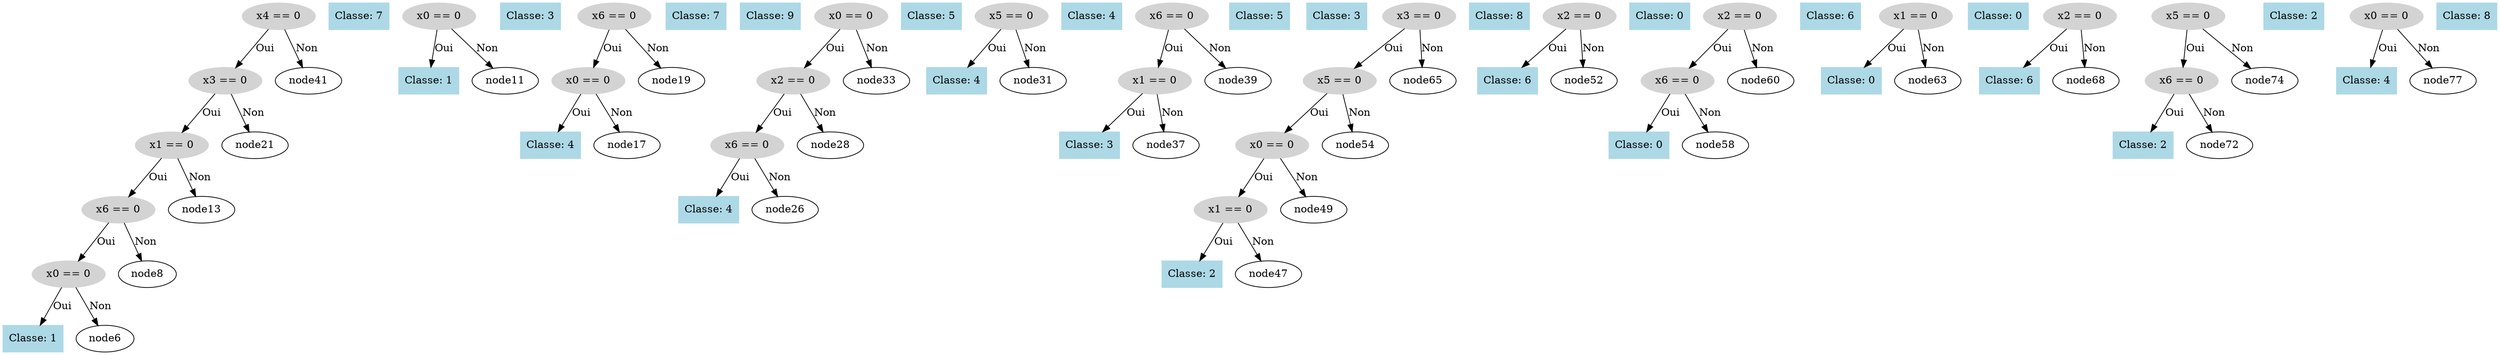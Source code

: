 digraph DecisionTree {
  node0 [label="x4 == 0", shape=ellipse, style=filled, color=lightgray];
  node0 -> node1 [label="Oui"];
  node1 [label="x3 == 0", shape=ellipse, style=filled, color=lightgray];
  node1 -> node2 [label="Oui"];
  node2 [label="x1 == 0", shape=ellipse, style=filled, color=lightgray];
  node2 -> node3 [label="Oui"];
  node3 [label="x6 == 0", shape=ellipse, style=filled, color=lightgray];
  node3 -> node4 [label="Oui"];
  node4 [label="x0 == 0", shape=ellipse, style=filled, color=lightgray];
  node4 -> node5 [label="Oui"];
  node5 [label="Classe: 1", shape=box, style=filled, color=lightblue];
  node4 -> node6 [label="Non"];
  node7 [label="Classe: 7", shape=box, style=filled, color=lightblue];
  node3 -> node8 [label="Non"];
  node9 [label="x0 == 0", shape=ellipse, style=filled, color=lightgray];
  node9 -> node10 [label="Oui"];
  node10 [label="Classe: 1", shape=box, style=filled, color=lightblue];
  node9 -> node11 [label="Non"];
  node12 [label="Classe: 3", shape=box, style=filled, color=lightblue];
  node2 -> node13 [label="Non"];
  node14 [label="x6 == 0", shape=ellipse, style=filled, color=lightgray];
  node14 -> node15 [label="Oui"];
  node15 [label="x0 == 0", shape=ellipse, style=filled, color=lightgray];
  node15 -> node16 [label="Oui"];
  node16 [label="Classe: 4", shape=box, style=filled, color=lightblue];
  node15 -> node17 [label="Non"];
  node18 [label="Classe: 7", shape=box, style=filled, color=lightblue];
  node14 -> node19 [label="Non"];
  node20 [label="Classe: 9", shape=box, style=filled, color=lightblue];
  node1 -> node21 [label="Non"];
  node22 [label="x0 == 0", shape=ellipse, style=filled, color=lightgray];
  node22 -> node23 [label="Oui"];
  node23 [label="x2 == 0", shape=ellipse, style=filled, color=lightgray];
  node23 -> node24 [label="Oui"];
  node24 [label="x6 == 0", shape=ellipse, style=filled, color=lightgray];
  node24 -> node25 [label="Oui"];
  node25 [label="Classe: 4", shape=box, style=filled, color=lightblue];
  node24 -> node26 [label="Non"];
  node27 [label="Classe: 5", shape=box, style=filled, color=lightblue];
  node23 -> node28 [label="Non"];
  node29 [label="x5 == 0", shape=ellipse, style=filled, color=lightgray];
  node29 -> node30 [label="Oui"];
  node30 [label="Classe: 4", shape=box, style=filled, color=lightblue];
  node29 -> node31 [label="Non"];
  node32 [label="Classe: 4", shape=box, style=filled, color=lightblue];
  node22 -> node33 [label="Non"];
  node34 [label="x6 == 0", shape=ellipse, style=filled, color=lightgray];
  node34 -> node35 [label="Oui"];
  node35 [label="x1 == 0", shape=ellipse, style=filled, color=lightgray];
  node35 -> node36 [label="Oui"];
  node36 [label="Classe: 3", shape=box, style=filled, color=lightblue];
  node35 -> node37 [label="Non"];
  node38 [label="Classe: 5", shape=box, style=filled, color=lightblue];
  node34 -> node39 [label="Non"];
  node40 [label="Classe: 3", shape=box, style=filled, color=lightblue];
  node0 -> node41 [label="Non"];
  node42 [label="x3 == 0", shape=ellipse, style=filled, color=lightgray];
  node42 -> node43 [label="Oui"];
  node43 [label="x5 == 0", shape=ellipse, style=filled, color=lightgray];
  node43 -> node44 [label="Oui"];
  node44 [label="x0 == 0", shape=ellipse, style=filled, color=lightgray];
  node44 -> node45 [label="Oui"];
  node45 [label="x1 == 0", shape=ellipse, style=filled, color=lightgray];
  node45 -> node46 [label="Oui"];
  node46 [label="Classe: 2", shape=box, style=filled, color=lightblue];
  node45 -> node47 [label="Non"];
  node48 [label="Classe: 8", shape=box, style=filled, color=lightblue];
  node44 -> node49 [label="Non"];
  node50 [label="x2 == 0", shape=ellipse, style=filled, color=lightgray];
  node50 -> node51 [label="Oui"];
  node51 [label="Classe: 6", shape=box, style=filled, color=lightblue];
  node50 -> node52 [label="Non"];
  node53 [label="Classe: 0", shape=box, style=filled, color=lightblue];
  node43 -> node54 [label="Non"];
  node55 [label="x2 == 0", shape=ellipse, style=filled, color=lightgray];
  node55 -> node56 [label="Oui"];
  node56 [label="x6 == 0", shape=ellipse, style=filled, color=lightgray];
  node56 -> node57 [label="Oui"];
  node57 [label="Classe: 0", shape=box, style=filled, color=lightblue];
  node56 -> node58 [label="Non"];
  node59 [label="Classe: 6", shape=box, style=filled, color=lightblue];
  node55 -> node60 [label="Non"];
  node61 [label="x1 == 0", shape=ellipse, style=filled, color=lightgray];
  node61 -> node62 [label="Oui"];
  node62 [label="Classe: 0", shape=box, style=filled, color=lightblue];
  node61 -> node63 [label="Non"];
  node64 [label="Classe: 0", shape=box, style=filled, color=lightblue];
  node42 -> node65 [label="Non"];
  node66 [label="x2 == 0", shape=ellipse, style=filled, color=lightgray];
  node66 -> node67 [label="Oui"];
  node67 [label="Classe: 6", shape=box, style=filled, color=lightblue];
  node66 -> node68 [label="Non"];
  node69 [label="x5 == 0", shape=ellipse, style=filled, color=lightgray];
  node69 -> node70 [label="Oui"];
  node70 [label="x6 == 0", shape=ellipse, style=filled, color=lightgray];
  node70 -> node71 [label="Oui"];
  node71 [label="Classe: 2", shape=box, style=filled, color=lightblue];
  node70 -> node72 [label="Non"];
  node73 [label="Classe: 2", shape=box, style=filled, color=lightblue];
  node69 -> node74 [label="Non"];
  node75 [label="x0 == 0", shape=ellipse, style=filled, color=lightgray];
  node75 -> node76 [label="Oui"];
  node76 [label="Classe: 4", shape=box, style=filled, color=lightblue];
  node75 -> node77 [label="Non"];
  node78 [label="Classe: 8", shape=box, style=filled, color=lightblue];
}
